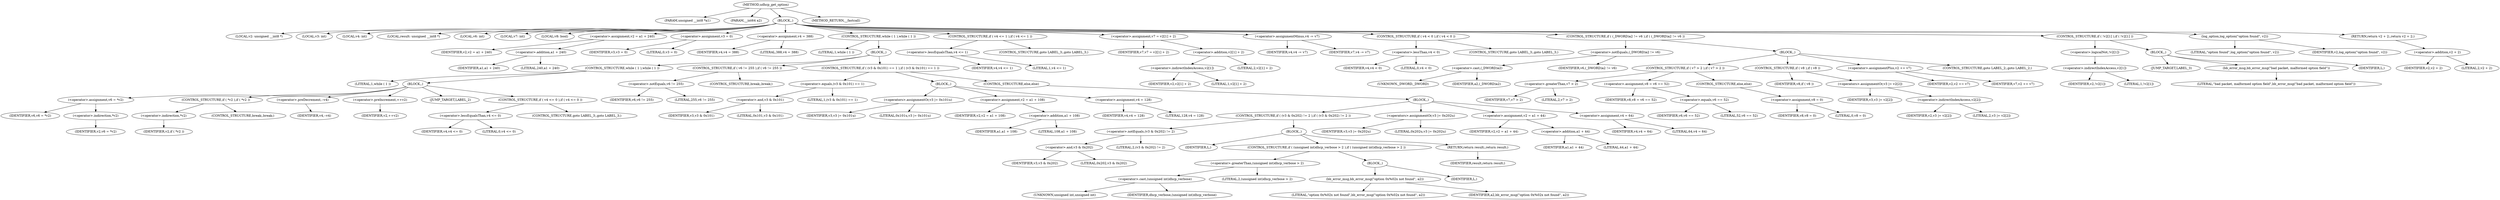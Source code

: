 digraph udhcp_get_option {  
"1000108" [label = "(METHOD,udhcp_get_option)" ]
"1000109" [label = "(PARAM,unsigned __int8 *a1)" ]
"1000110" [label = "(PARAM,__int64 a2)" ]
"1000111" [label = "(BLOCK,,)" ]
"1000112" [label = "(LOCAL,v2: unsigned __int8 *)" ]
"1000113" [label = "(LOCAL,v3: int)" ]
"1000114" [label = "(LOCAL,v4: int)" ]
"1000115" [label = "(LOCAL,result: unsigned __int8 *)" ]
"1000116" [label = "(LOCAL,v6: int)" ]
"1000117" [label = "(LOCAL,v7: int)" ]
"1000118" [label = "(LOCAL,v8: bool)" ]
"1000119" [label = "(<operator>.assignment,v2 = a1 + 240)" ]
"1000120" [label = "(IDENTIFIER,v2,v2 = a1 + 240)" ]
"1000121" [label = "(<operator>.addition,a1 + 240)" ]
"1000122" [label = "(IDENTIFIER,a1,a1 + 240)" ]
"1000123" [label = "(LITERAL,240,a1 + 240)" ]
"1000124" [label = "(<operator>.assignment,v3 = 0)" ]
"1000125" [label = "(IDENTIFIER,v3,v3 = 0)" ]
"1000126" [label = "(LITERAL,0,v3 = 0)" ]
"1000127" [label = "(<operator>.assignment,v4 = 388)" ]
"1000128" [label = "(IDENTIFIER,v4,v4 = 388)" ]
"1000129" [label = "(LITERAL,388,v4 = 388)" ]
"1000130" [label = "(CONTROL_STRUCTURE,while ( 1 ),while ( 1 ))" ]
"1000131" [label = "(LITERAL,1,while ( 1 ))" ]
"1000132" [label = "(BLOCK,,)" ]
"1000133" [label = "(CONTROL_STRUCTURE,while ( 1 ),while ( 1 ))" ]
"1000134" [label = "(LITERAL,1,while ( 1 ))" ]
"1000135" [label = "(BLOCK,,)" ]
"1000136" [label = "(<operator>.assignment,v6 = *v2)" ]
"1000137" [label = "(IDENTIFIER,v6,v6 = *v2)" ]
"1000138" [label = "(<operator>.indirection,*v2)" ]
"1000139" [label = "(IDENTIFIER,v2,v6 = *v2)" ]
"1000140" [label = "(CONTROL_STRUCTURE,if ( *v2 ),if ( *v2 ))" ]
"1000141" [label = "(<operator>.indirection,*v2)" ]
"1000142" [label = "(IDENTIFIER,v2,if ( *v2 ))" ]
"1000143" [label = "(CONTROL_STRUCTURE,break;,break;)" ]
"1000144" [label = "(<operator>.preDecrement,--v4)" ]
"1000145" [label = "(IDENTIFIER,v4,--v4)" ]
"1000146" [label = "(<operator>.preIncrement,++v2)" ]
"1000147" [label = "(IDENTIFIER,v2,++v2)" ]
"1000148" [label = "(JUMP_TARGET,LABEL_2)" ]
"1000149" [label = "(CONTROL_STRUCTURE,if ( v4 <= 0 ),if ( v4 <= 0 ))" ]
"1000150" [label = "(<operator>.lessEqualsThan,v4 <= 0)" ]
"1000151" [label = "(IDENTIFIER,v4,v4 <= 0)" ]
"1000152" [label = "(LITERAL,0,v4 <= 0)" ]
"1000153" [label = "(CONTROL_STRUCTURE,goto LABEL_3;,goto LABEL_3;)" ]
"1000154" [label = "(CONTROL_STRUCTURE,if ( v6 != 255 ),if ( v6 != 255 ))" ]
"1000155" [label = "(<operator>.notEquals,v6 != 255)" ]
"1000156" [label = "(IDENTIFIER,v6,v6 != 255)" ]
"1000157" [label = "(LITERAL,255,v6 != 255)" ]
"1000158" [label = "(CONTROL_STRUCTURE,break;,break;)" ]
"1000159" [label = "(CONTROL_STRUCTURE,if ( (v3 & 0x101) == 1 ),if ( (v3 & 0x101) == 1 ))" ]
"1000160" [label = "(<operator>.equals,(v3 & 0x101) == 1)" ]
"1000161" [label = "(<operator>.and,v3 & 0x101)" ]
"1000162" [label = "(IDENTIFIER,v3,v3 & 0x101)" ]
"1000163" [label = "(LITERAL,0x101,v3 & 0x101)" ]
"1000164" [label = "(LITERAL,1,(v3 & 0x101) == 1)" ]
"1000165" [label = "(BLOCK,,)" ]
"1000166" [label = "(<operators>.assignmentOr,v3 |= 0x101u)" ]
"1000167" [label = "(IDENTIFIER,v3,v3 |= 0x101u)" ]
"1000168" [label = "(LITERAL,0x101u,v3 |= 0x101u)" ]
"1000169" [label = "(<operator>.assignment,v2 = a1 + 108)" ]
"1000170" [label = "(IDENTIFIER,v2,v2 = a1 + 108)" ]
"1000171" [label = "(<operator>.addition,a1 + 108)" ]
"1000172" [label = "(IDENTIFIER,a1,a1 + 108)" ]
"1000173" [label = "(LITERAL,108,a1 + 108)" ]
"1000174" [label = "(<operator>.assignment,v4 = 128)" ]
"1000175" [label = "(IDENTIFIER,v4,v4 = 128)" ]
"1000176" [label = "(LITERAL,128,v4 = 128)" ]
"1000177" [label = "(CONTROL_STRUCTURE,else,else)" ]
"1000178" [label = "(BLOCK,,)" ]
"1000179" [label = "(CONTROL_STRUCTURE,if ( (v3 & 0x202) != 2 ),if ( (v3 & 0x202) != 2 ))" ]
"1000180" [label = "(<operator>.notEquals,(v3 & 0x202) != 2)" ]
"1000181" [label = "(<operator>.and,v3 & 0x202)" ]
"1000182" [label = "(IDENTIFIER,v3,v3 & 0x202)" ]
"1000183" [label = "(LITERAL,0x202,v3 & 0x202)" ]
"1000184" [label = "(LITERAL,2,(v3 & 0x202) != 2)" ]
"1000185" [label = "(BLOCK,,)" ]
"1000186" [label = "(IDENTIFIER,L,)" ]
"1000187" [label = "(CONTROL_STRUCTURE,if ( (unsigned int)dhcp_verbose > 2 ),if ( (unsigned int)dhcp_verbose > 2 ))" ]
"1000188" [label = "(<operator>.greaterThan,(unsigned int)dhcp_verbose > 2)" ]
"1000189" [label = "(<operator>.cast,(unsigned int)dhcp_verbose)" ]
"1000190" [label = "(UNKNOWN,unsigned int,unsigned int)" ]
"1000191" [label = "(IDENTIFIER,dhcp_verbose,(unsigned int)dhcp_verbose)" ]
"1000192" [label = "(LITERAL,2,(unsigned int)dhcp_verbose > 2)" ]
"1000193" [label = "(BLOCK,,)" ]
"1000194" [label = "(bb_error_msg,bb_error_msg(\"option 0x%02x not found\", a2))" ]
"1000195" [label = "(LITERAL,\"option 0x%02x not found\",bb_error_msg(\"option 0x%02x not found\", a2))" ]
"1000196" [label = "(IDENTIFIER,a2,bb_error_msg(\"option 0x%02x not found\", a2))" ]
"1000197" [label = "(IDENTIFIER,L,)" ]
"1000198" [label = "(RETURN,return result;,return result;)" ]
"1000199" [label = "(IDENTIFIER,result,return result;)" ]
"1000200" [label = "(<operators>.assignmentOr,v3 |= 0x202u)" ]
"1000201" [label = "(IDENTIFIER,v3,v3 |= 0x202u)" ]
"1000202" [label = "(LITERAL,0x202u,v3 |= 0x202u)" ]
"1000203" [label = "(<operator>.assignment,v2 = a1 + 44)" ]
"1000204" [label = "(IDENTIFIER,v2,v2 = a1 + 44)" ]
"1000205" [label = "(<operator>.addition,a1 + 44)" ]
"1000206" [label = "(IDENTIFIER,a1,a1 + 44)" ]
"1000207" [label = "(LITERAL,44,a1 + 44)" ]
"1000208" [label = "(<operator>.assignment,v4 = 64)" ]
"1000209" [label = "(IDENTIFIER,v4,v4 = 64)" ]
"1000210" [label = "(LITERAL,64,v4 = 64)" ]
"1000211" [label = "(CONTROL_STRUCTURE,if ( v4 <= 1 ),if ( v4 <= 1 ))" ]
"1000212" [label = "(<operator>.lessEqualsThan,v4 <= 1)" ]
"1000213" [label = "(IDENTIFIER,v4,v4 <= 1)" ]
"1000214" [label = "(LITERAL,1,v4 <= 1)" ]
"1000215" [label = "(CONTROL_STRUCTURE,goto LABEL_3;,goto LABEL_3;)" ]
"1000216" [label = "(<operator>.assignment,v7 = v2[1] + 2)" ]
"1000217" [label = "(IDENTIFIER,v7,v7 = v2[1] + 2)" ]
"1000218" [label = "(<operator>.addition,v2[1] + 2)" ]
"1000219" [label = "(<operator>.indirectIndexAccess,v2[1])" ]
"1000220" [label = "(IDENTIFIER,v2,v2[1] + 2)" ]
"1000221" [label = "(LITERAL,1,v2[1] + 2)" ]
"1000222" [label = "(LITERAL,2,v2[1] + 2)" ]
"1000223" [label = "(<operator>.assignmentMinus,v4 -= v7)" ]
"1000224" [label = "(IDENTIFIER,v4,v4 -= v7)" ]
"1000225" [label = "(IDENTIFIER,v7,v4 -= v7)" ]
"1000226" [label = "(CONTROL_STRUCTURE,if ( v4 < 0 ),if ( v4 < 0 ))" ]
"1000227" [label = "(<operator>.lessThan,v4 < 0)" ]
"1000228" [label = "(IDENTIFIER,v4,v4 < 0)" ]
"1000229" [label = "(LITERAL,0,v4 < 0)" ]
"1000230" [label = "(CONTROL_STRUCTURE,goto LABEL_3;,goto LABEL_3;)" ]
"1000231" [label = "(CONTROL_STRUCTURE,if ( (_DWORD)a2 != v6 ),if ( (_DWORD)a2 != v6 ))" ]
"1000232" [label = "(<operator>.notEquals,(_DWORD)a2 != v6)" ]
"1000233" [label = "(<operator>.cast,(_DWORD)a2)" ]
"1000234" [label = "(UNKNOWN,_DWORD,_DWORD)" ]
"1000235" [label = "(IDENTIFIER,a2,(_DWORD)a2)" ]
"1000236" [label = "(IDENTIFIER,v6,(_DWORD)a2 != v6)" ]
"1000237" [label = "(BLOCK,,)" ]
"1000238" [label = "(CONTROL_STRUCTURE,if ( v7 > 2 ),if ( v7 > 2 ))" ]
"1000239" [label = "(<operator>.greaterThan,v7 > 2)" ]
"1000240" [label = "(IDENTIFIER,v7,v7 > 2)" ]
"1000241" [label = "(LITERAL,2,v7 > 2)" ]
"1000242" [label = "(<operator>.assignment,v8 = v6 == 52)" ]
"1000243" [label = "(IDENTIFIER,v8,v8 = v6 == 52)" ]
"1000244" [label = "(<operator>.equals,v6 == 52)" ]
"1000245" [label = "(IDENTIFIER,v6,v6 == 52)" ]
"1000246" [label = "(LITERAL,52,v6 == 52)" ]
"1000247" [label = "(CONTROL_STRUCTURE,else,else)" ]
"1000248" [label = "(<operator>.assignment,v8 = 0)" ]
"1000249" [label = "(IDENTIFIER,v8,v8 = 0)" ]
"1000250" [label = "(LITERAL,0,v8 = 0)" ]
"1000251" [label = "(CONTROL_STRUCTURE,if ( v8 ),if ( v8 ))" ]
"1000252" [label = "(IDENTIFIER,v8,if ( v8 ))" ]
"1000253" [label = "(<operators>.assignmentOr,v3 |= v2[2])" ]
"1000254" [label = "(IDENTIFIER,v3,v3 |= v2[2])" ]
"1000255" [label = "(<operator>.indirectIndexAccess,v2[2])" ]
"1000256" [label = "(IDENTIFIER,v2,v3 |= v2[2])" ]
"1000257" [label = "(LITERAL,2,v3 |= v2[2])" ]
"1000258" [label = "(<operator>.assignmentPlus,v2 += v7)" ]
"1000259" [label = "(IDENTIFIER,v2,v2 += v7)" ]
"1000260" [label = "(IDENTIFIER,v7,v2 += v7)" ]
"1000261" [label = "(CONTROL_STRUCTURE,goto LABEL_2;,goto LABEL_2;)" ]
"1000262" [label = "(CONTROL_STRUCTURE,if ( !v2[1] ),if ( !v2[1] ))" ]
"1000263" [label = "(<operator>.logicalNot,!v2[1])" ]
"1000264" [label = "(<operator>.indirectIndexAccess,v2[1])" ]
"1000265" [label = "(IDENTIFIER,v2,!v2[1])" ]
"1000266" [label = "(LITERAL,1,!v2[1])" ]
"1000267" [label = "(BLOCK,,)" ]
"1000268" [label = "(JUMP_TARGET,LABEL_3)" ]
"1000269" [label = "(bb_error_msg,bb_error_msg(\"bad packet, malformed option field\"))" ]
"1000270" [label = "(LITERAL,\"bad packet, malformed option field\",bb_error_msg(\"bad packet, malformed option field\"))" ]
"1000271" [label = "(IDENTIFIER,L,)" ]
"1000272" [label = "(log_option,log_option(\"option found\", v2))" ]
"1000273" [label = "(LITERAL,\"option found\",log_option(\"option found\", v2))" ]
"1000274" [label = "(IDENTIFIER,v2,log_option(\"option found\", v2))" ]
"1000275" [label = "(RETURN,return v2 + 2;,return v2 + 2;)" ]
"1000276" [label = "(<operator>.addition,v2 + 2)" ]
"1000277" [label = "(IDENTIFIER,v2,v2 + 2)" ]
"1000278" [label = "(LITERAL,2,v2 + 2)" ]
"1000279" [label = "(METHOD_RETURN,__fastcall)" ]
  "1000108" -> "1000109" 
  "1000108" -> "1000110" 
  "1000108" -> "1000111" 
  "1000108" -> "1000279" 
  "1000111" -> "1000112" 
  "1000111" -> "1000113" 
  "1000111" -> "1000114" 
  "1000111" -> "1000115" 
  "1000111" -> "1000116" 
  "1000111" -> "1000117" 
  "1000111" -> "1000118" 
  "1000111" -> "1000119" 
  "1000111" -> "1000124" 
  "1000111" -> "1000127" 
  "1000111" -> "1000130" 
  "1000111" -> "1000211" 
  "1000111" -> "1000216" 
  "1000111" -> "1000223" 
  "1000111" -> "1000226" 
  "1000111" -> "1000231" 
  "1000111" -> "1000262" 
  "1000111" -> "1000272" 
  "1000111" -> "1000275" 
  "1000119" -> "1000120" 
  "1000119" -> "1000121" 
  "1000121" -> "1000122" 
  "1000121" -> "1000123" 
  "1000124" -> "1000125" 
  "1000124" -> "1000126" 
  "1000127" -> "1000128" 
  "1000127" -> "1000129" 
  "1000130" -> "1000131" 
  "1000130" -> "1000132" 
  "1000132" -> "1000133" 
  "1000132" -> "1000154" 
  "1000132" -> "1000159" 
  "1000133" -> "1000134" 
  "1000133" -> "1000135" 
  "1000135" -> "1000136" 
  "1000135" -> "1000140" 
  "1000135" -> "1000144" 
  "1000135" -> "1000146" 
  "1000135" -> "1000148" 
  "1000135" -> "1000149" 
  "1000136" -> "1000137" 
  "1000136" -> "1000138" 
  "1000138" -> "1000139" 
  "1000140" -> "1000141" 
  "1000140" -> "1000143" 
  "1000141" -> "1000142" 
  "1000144" -> "1000145" 
  "1000146" -> "1000147" 
  "1000149" -> "1000150" 
  "1000149" -> "1000153" 
  "1000150" -> "1000151" 
  "1000150" -> "1000152" 
  "1000154" -> "1000155" 
  "1000154" -> "1000158" 
  "1000155" -> "1000156" 
  "1000155" -> "1000157" 
  "1000159" -> "1000160" 
  "1000159" -> "1000165" 
  "1000159" -> "1000177" 
  "1000160" -> "1000161" 
  "1000160" -> "1000164" 
  "1000161" -> "1000162" 
  "1000161" -> "1000163" 
  "1000165" -> "1000166" 
  "1000165" -> "1000169" 
  "1000165" -> "1000174" 
  "1000166" -> "1000167" 
  "1000166" -> "1000168" 
  "1000169" -> "1000170" 
  "1000169" -> "1000171" 
  "1000171" -> "1000172" 
  "1000171" -> "1000173" 
  "1000174" -> "1000175" 
  "1000174" -> "1000176" 
  "1000177" -> "1000178" 
  "1000178" -> "1000179" 
  "1000178" -> "1000200" 
  "1000178" -> "1000203" 
  "1000178" -> "1000208" 
  "1000179" -> "1000180" 
  "1000179" -> "1000185" 
  "1000180" -> "1000181" 
  "1000180" -> "1000184" 
  "1000181" -> "1000182" 
  "1000181" -> "1000183" 
  "1000185" -> "1000186" 
  "1000185" -> "1000187" 
  "1000185" -> "1000198" 
  "1000187" -> "1000188" 
  "1000187" -> "1000193" 
  "1000188" -> "1000189" 
  "1000188" -> "1000192" 
  "1000189" -> "1000190" 
  "1000189" -> "1000191" 
  "1000193" -> "1000194" 
  "1000193" -> "1000197" 
  "1000194" -> "1000195" 
  "1000194" -> "1000196" 
  "1000198" -> "1000199" 
  "1000200" -> "1000201" 
  "1000200" -> "1000202" 
  "1000203" -> "1000204" 
  "1000203" -> "1000205" 
  "1000205" -> "1000206" 
  "1000205" -> "1000207" 
  "1000208" -> "1000209" 
  "1000208" -> "1000210" 
  "1000211" -> "1000212" 
  "1000211" -> "1000215" 
  "1000212" -> "1000213" 
  "1000212" -> "1000214" 
  "1000216" -> "1000217" 
  "1000216" -> "1000218" 
  "1000218" -> "1000219" 
  "1000218" -> "1000222" 
  "1000219" -> "1000220" 
  "1000219" -> "1000221" 
  "1000223" -> "1000224" 
  "1000223" -> "1000225" 
  "1000226" -> "1000227" 
  "1000226" -> "1000230" 
  "1000227" -> "1000228" 
  "1000227" -> "1000229" 
  "1000231" -> "1000232" 
  "1000231" -> "1000237" 
  "1000232" -> "1000233" 
  "1000232" -> "1000236" 
  "1000233" -> "1000234" 
  "1000233" -> "1000235" 
  "1000237" -> "1000238" 
  "1000237" -> "1000251" 
  "1000237" -> "1000258" 
  "1000237" -> "1000261" 
  "1000238" -> "1000239" 
  "1000238" -> "1000242" 
  "1000238" -> "1000247" 
  "1000239" -> "1000240" 
  "1000239" -> "1000241" 
  "1000242" -> "1000243" 
  "1000242" -> "1000244" 
  "1000244" -> "1000245" 
  "1000244" -> "1000246" 
  "1000247" -> "1000248" 
  "1000248" -> "1000249" 
  "1000248" -> "1000250" 
  "1000251" -> "1000252" 
  "1000251" -> "1000253" 
  "1000253" -> "1000254" 
  "1000253" -> "1000255" 
  "1000255" -> "1000256" 
  "1000255" -> "1000257" 
  "1000258" -> "1000259" 
  "1000258" -> "1000260" 
  "1000262" -> "1000263" 
  "1000262" -> "1000267" 
  "1000263" -> "1000264" 
  "1000264" -> "1000265" 
  "1000264" -> "1000266" 
  "1000267" -> "1000268" 
  "1000267" -> "1000269" 
  "1000267" -> "1000271" 
  "1000269" -> "1000270" 
  "1000272" -> "1000273" 
  "1000272" -> "1000274" 
  "1000275" -> "1000276" 
  "1000276" -> "1000277" 
  "1000276" -> "1000278" 
}

